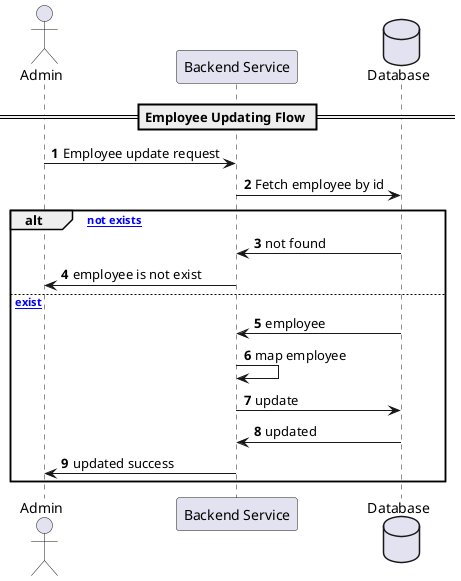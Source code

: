 @startuml
autonumber

actor Admin as "Admin"
participant Backend as "Backend Service"
database DB as "Database"

== Employee Updating Flow ==
Admin -> Backend: Employee update request
Backend -> DB: Fetch employee by id
alt [employee not exists]
    DB -> Backend: not found
    Backend -> Admin: employee is not exist
else [employee exist]
    DB -> Backend: employee
    Backend -> Backend: map employee
    Backend -> DB: update
    DB -> Backend: updated
    Backend -> Admin: updated success
end
@enduml

